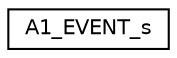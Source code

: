 digraph "Graphical Class Hierarchy"
{
 // LATEX_PDF_SIZE
  edge [fontname="Helvetica",fontsize="10",labelfontname="Helvetica",labelfontsize="10"];
  node [fontname="Helvetica",fontsize="10",shape=record];
  rankdir="LR";
  Node0 [label="A1_EVENT_s",height=0.2,width=0.4,color="black", fillcolor="white", style="filled",URL="$structA1__EVENT__s.html",tooltip=" "];
}
